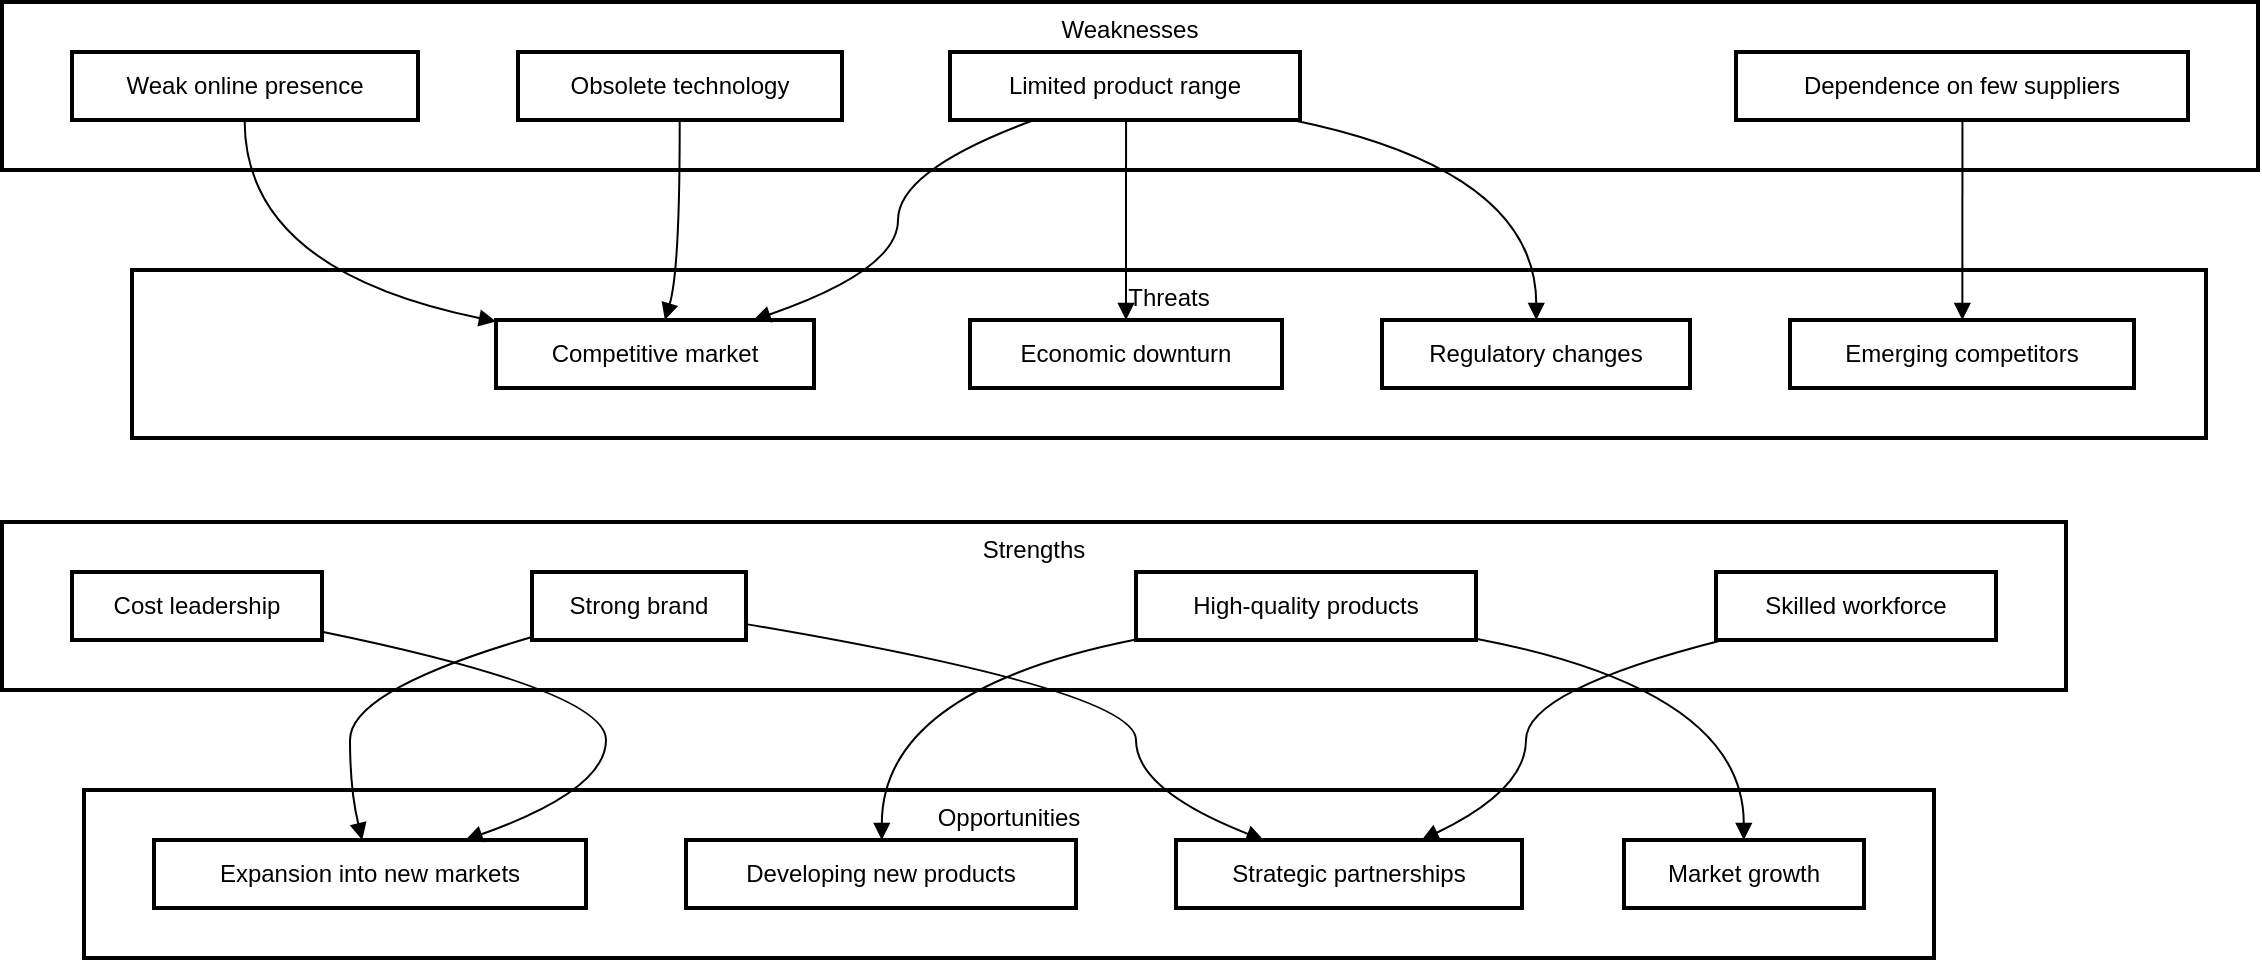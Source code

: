 <mxfile version="24.2.2" type="device">
  <diagram name="Сторінка-1" id="xjP0x8S3jR4pYbRT02pa">
    <mxGraphModel dx="1434" dy="738" grid="1" gridSize="10" guides="1" tooltips="1" connect="1" arrows="1" fold="1" page="1" pageScale="1" pageWidth="827" pageHeight="1169" math="0" shadow="0">
      <root>
        <mxCell id="0" />
        <mxCell id="1" parent="0" />
        <mxCell id="s_64FgUI-3UMEMb_EpUN-1" value="Threats" style="whiteSpace=wrap;strokeWidth=2;verticalAlign=top;" vertex="1" parent="1">
          <mxGeometry x="85" y="154" width="1037" height="84" as="geometry" />
        </mxCell>
        <mxCell id="s_64FgUI-3UMEMb_EpUN-2" value="Competitive market" style="whiteSpace=wrap;strokeWidth=2;" vertex="1" parent="1">
          <mxGeometry x="267" y="179" width="159" height="34" as="geometry" />
        </mxCell>
        <mxCell id="s_64FgUI-3UMEMb_EpUN-3" value="Economic downturn" style="whiteSpace=wrap;strokeWidth=2;" vertex="1" parent="1">
          <mxGeometry x="504" y="179" width="156" height="34" as="geometry" />
        </mxCell>
        <mxCell id="s_64FgUI-3UMEMb_EpUN-4" value="Regulatory changes" style="whiteSpace=wrap;strokeWidth=2;" vertex="1" parent="1">
          <mxGeometry x="710" y="179" width="154" height="34" as="geometry" />
        </mxCell>
        <mxCell id="s_64FgUI-3UMEMb_EpUN-5" value="Emerging competitors" style="whiteSpace=wrap;strokeWidth=2;" vertex="1" parent="1">
          <mxGeometry x="914" y="179" width="172" height="34" as="geometry" />
        </mxCell>
        <mxCell id="s_64FgUI-3UMEMb_EpUN-6" value="Opportunities" style="whiteSpace=wrap;strokeWidth=2;verticalAlign=top;" vertex="1" parent="1">
          <mxGeometry x="61" y="414" width="925" height="84" as="geometry" />
        </mxCell>
        <mxCell id="s_64FgUI-3UMEMb_EpUN-7" value="Expansion into new markets" style="whiteSpace=wrap;strokeWidth=2;" vertex="1" parent="1">
          <mxGeometry x="96" y="439" width="216" height="34" as="geometry" />
        </mxCell>
        <mxCell id="s_64FgUI-3UMEMb_EpUN-8" value="Developing new products" style="whiteSpace=wrap;strokeWidth=2;" vertex="1" parent="1">
          <mxGeometry x="362" y="439" width="195" height="34" as="geometry" />
        </mxCell>
        <mxCell id="s_64FgUI-3UMEMb_EpUN-9" value="Strategic partnerships" style="whiteSpace=wrap;strokeWidth=2;" vertex="1" parent="1">
          <mxGeometry x="607" y="439" width="173" height="34" as="geometry" />
        </mxCell>
        <mxCell id="s_64FgUI-3UMEMb_EpUN-10" value="Market growth" style="whiteSpace=wrap;strokeWidth=2;" vertex="1" parent="1">
          <mxGeometry x="831" y="439" width="120" height="34" as="geometry" />
        </mxCell>
        <mxCell id="s_64FgUI-3UMEMb_EpUN-11" value="Weaknesses" style="whiteSpace=wrap;strokeWidth=2;verticalAlign=top;" vertex="1" parent="1">
          <mxGeometry x="20" y="20" width="1128" height="84" as="geometry" />
        </mxCell>
        <mxCell id="s_64FgUI-3UMEMb_EpUN-12" value="Weak online presence" style="whiteSpace=wrap;strokeWidth=2;" vertex="1" parent="1">
          <mxGeometry x="55" y="45" width="173" height="34" as="geometry" />
        </mxCell>
        <mxCell id="s_64FgUI-3UMEMb_EpUN-13" value="Dependence on few suppliers" style="whiteSpace=wrap;strokeWidth=2;" vertex="1" parent="1">
          <mxGeometry x="887" y="45" width="226" height="34" as="geometry" />
        </mxCell>
        <mxCell id="s_64FgUI-3UMEMb_EpUN-14" value="Obsolete technology" style="whiteSpace=wrap;strokeWidth=2;" vertex="1" parent="1">
          <mxGeometry x="278" y="45" width="162" height="34" as="geometry" />
        </mxCell>
        <mxCell id="s_64FgUI-3UMEMb_EpUN-15" value="Limited product range" style="whiteSpace=wrap;strokeWidth=2;" vertex="1" parent="1">
          <mxGeometry x="494" y="45" width="175" height="34" as="geometry" />
        </mxCell>
        <mxCell id="s_64FgUI-3UMEMb_EpUN-16" value="Strengths" style="whiteSpace=wrap;strokeWidth=2;verticalAlign=top;" vertex="1" parent="1">
          <mxGeometry x="20" y="280" width="1032" height="84" as="geometry" />
        </mxCell>
        <mxCell id="s_64FgUI-3UMEMb_EpUN-17" value="Strong brand" style="whiteSpace=wrap;strokeWidth=2;" vertex="1" parent="1">
          <mxGeometry x="285" y="305" width="107" height="34" as="geometry" />
        </mxCell>
        <mxCell id="s_64FgUI-3UMEMb_EpUN-18" value="High-quality products" style="whiteSpace=wrap;strokeWidth=2;" vertex="1" parent="1">
          <mxGeometry x="587" y="305" width="170" height="34" as="geometry" />
        </mxCell>
        <mxCell id="s_64FgUI-3UMEMb_EpUN-19" value="Cost leadership" style="whiteSpace=wrap;strokeWidth=2;" vertex="1" parent="1">
          <mxGeometry x="55" y="305" width="125" height="34" as="geometry" />
        </mxCell>
        <mxCell id="s_64FgUI-3UMEMb_EpUN-20" value="Skilled workforce" style="whiteSpace=wrap;strokeWidth=2;" vertex="1" parent="1">
          <mxGeometry x="877" y="305" width="140" height="34" as="geometry" />
        </mxCell>
        <mxCell id="s_64FgUI-3UMEMb_EpUN-21" value="" style="curved=1;startArrow=none;endArrow=block;exitX=-0.001;exitY=0.957;entryX=0.482;entryY=0;rounded=0;" edge="1" parent="1" source="s_64FgUI-3UMEMb_EpUN-17" target="s_64FgUI-3UMEMb_EpUN-7">
          <mxGeometry relative="1" as="geometry">
            <Array as="points">
              <mxPoint x="194" y="364" />
              <mxPoint x="194" y="414" />
            </Array>
          </mxGeometry>
        </mxCell>
        <mxCell id="s_64FgUI-3UMEMb_EpUN-22" value="" style="curved=1;startArrow=none;endArrow=block;exitX=0.997;exitY=0.765;entryX=0.253;entryY=0;rounded=0;" edge="1" parent="1" source="s_64FgUI-3UMEMb_EpUN-17" target="s_64FgUI-3UMEMb_EpUN-9">
          <mxGeometry relative="1" as="geometry">
            <Array as="points">
              <mxPoint x="587" y="364" />
              <mxPoint x="587" y="414" />
            </Array>
          </mxGeometry>
        </mxCell>
        <mxCell id="s_64FgUI-3UMEMb_EpUN-23" value="" style="curved=1;startArrow=none;endArrow=block;exitX=-0.001;exitY=0.995;entryX=0.502;entryY=0;rounded=0;" edge="1" parent="1" source="s_64FgUI-3UMEMb_EpUN-18" target="s_64FgUI-3UMEMb_EpUN-8">
          <mxGeometry relative="1" as="geometry">
            <Array as="points">
              <mxPoint x="460" y="364" />
            </Array>
          </mxGeometry>
        </mxCell>
        <mxCell id="s_64FgUI-3UMEMb_EpUN-24" value="" style="curved=1;startArrow=none;endArrow=block;exitX=0.997;exitY=0.978;entryX=0.499;entryY=0;rounded=0;" edge="1" parent="1" source="s_64FgUI-3UMEMb_EpUN-18" target="s_64FgUI-3UMEMb_EpUN-10">
          <mxGeometry relative="1" as="geometry">
            <Array as="points">
              <mxPoint x="891" y="364" />
            </Array>
          </mxGeometry>
        </mxCell>
        <mxCell id="s_64FgUI-3UMEMb_EpUN-25" value="" style="curved=1;startArrow=none;endArrow=block;exitX=1.001;exitY=0.878;entryX=0.721;entryY=0;rounded=0;" edge="1" parent="1" source="s_64FgUI-3UMEMb_EpUN-19" target="s_64FgUI-3UMEMb_EpUN-7">
          <mxGeometry relative="1" as="geometry">
            <Array as="points">
              <mxPoint x="322" y="364" />
              <mxPoint x="322" y="414" />
            </Array>
          </mxGeometry>
        </mxCell>
        <mxCell id="s_64FgUI-3UMEMb_EpUN-26" value="" style="curved=1;startArrow=none;endArrow=block;exitX=0.025;exitY=1;entryX=0.71;entryY=0;rounded=0;" edge="1" parent="1" source="s_64FgUI-3UMEMb_EpUN-20" target="s_64FgUI-3UMEMb_EpUN-9">
          <mxGeometry relative="1" as="geometry">
            <Array as="points">
              <mxPoint x="782" y="364" />
              <mxPoint x="782" y="414" />
            </Array>
          </mxGeometry>
        </mxCell>
        <mxCell id="s_64FgUI-3UMEMb_EpUN-27" value="" style="curved=1;startArrow=none;endArrow=block;exitX=0.499;exitY=1;entryX=-0.0;entryY=0.021;rounded=0;" edge="1" parent="1" source="s_64FgUI-3UMEMb_EpUN-12" target="s_64FgUI-3UMEMb_EpUN-2">
          <mxGeometry relative="1" as="geometry">
            <Array as="points">
              <mxPoint x="141" y="154" />
            </Array>
          </mxGeometry>
        </mxCell>
        <mxCell id="s_64FgUI-3UMEMb_EpUN-28" value="" style="curved=1;startArrow=none;endArrow=block;exitX=0.501;exitY=1;entryX=0.501;entryY=0;rounded=0;" edge="1" parent="1" source="s_64FgUI-3UMEMb_EpUN-13" target="s_64FgUI-3UMEMb_EpUN-5">
          <mxGeometry relative="1" as="geometry">
            <Array as="points" />
          </mxGeometry>
        </mxCell>
        <mxCell id="s_64FgUI-3UMEMb_EpUN-29" value="" style="curved=1;startArrow=none;endArrow=block;exitX=0.499;exitY=1;entryX=0.531;entryY=0;rounded=0;" edge="1" parent="1" source="s_64FgUI-3UMEMb_EpUN-14" target="s_64FgUI-3UMEMb_EpUN-2">
          <mxGeometry relative="1" as="geometry">
            <Array as="points">
              <mxPoint x="359" y="154" />
            </Array>
          </mxGeometry>
        </mxCell>
        <mxCell id="s_64FgUI-3UMEMb_EpUN-30" value="" style="curved=1;startArrow=none;endArrow=block;exitX=0.24;exitY=1;entryX=0.81;entryY=0;rounded=0;" edge="1" parent="1" source="s_64FgUI-3UMEMb_EpUN-15" target="s_64FgUI-3UMEMb_EpUN-2">
          <mxGeometry relative="1" as="geometry">
            <Array as="points">
              <mxPoint x="468" y="104" />
              <mxPoint x="468" y="154" />
            </Array>
          </mxGeometry>
        </mxCell>
        <mxCell id="s_64FgUI-3UMEMb_EpUN-31" value="" style="curved=1;startArrow=none;endArrow=block;exitX=0.503;exitY=1;entryX=0.5;entryY=0;rounded=0;" edge="1" parent="1" source="s_64FgUI-3UMEMb_EpUN-15" target="s_64FgUI-3UMEMb_EpUN-3">
          <mxGeometry relative="1" as="geometry">
            <Array as="points" />
          </mxGeometry>
        </mxCell>
        <mxCell id="s_64FgUI-3UMEMb_EpUN-32" value="" style="curved=1;startArrow=none;endArrow=block;exitX=0.978;exitY=1;entryX=0.501;entryY=0;rounded=0;" edge="1" parent="1" source="s_64FgUI-3UMEMb_EpUN-15" target="s_64FgUI-3UMEMb_EpUN-4">
          <mxGeometry relative="1" as="geometry">
            <Array as="points">
              <mxPoint x="787" y="104" />
            </Array>
          </mxGeometry>
        </mxCell>
      </root>
    </mxGraphModel>
  </diagram>
</mxfile>
